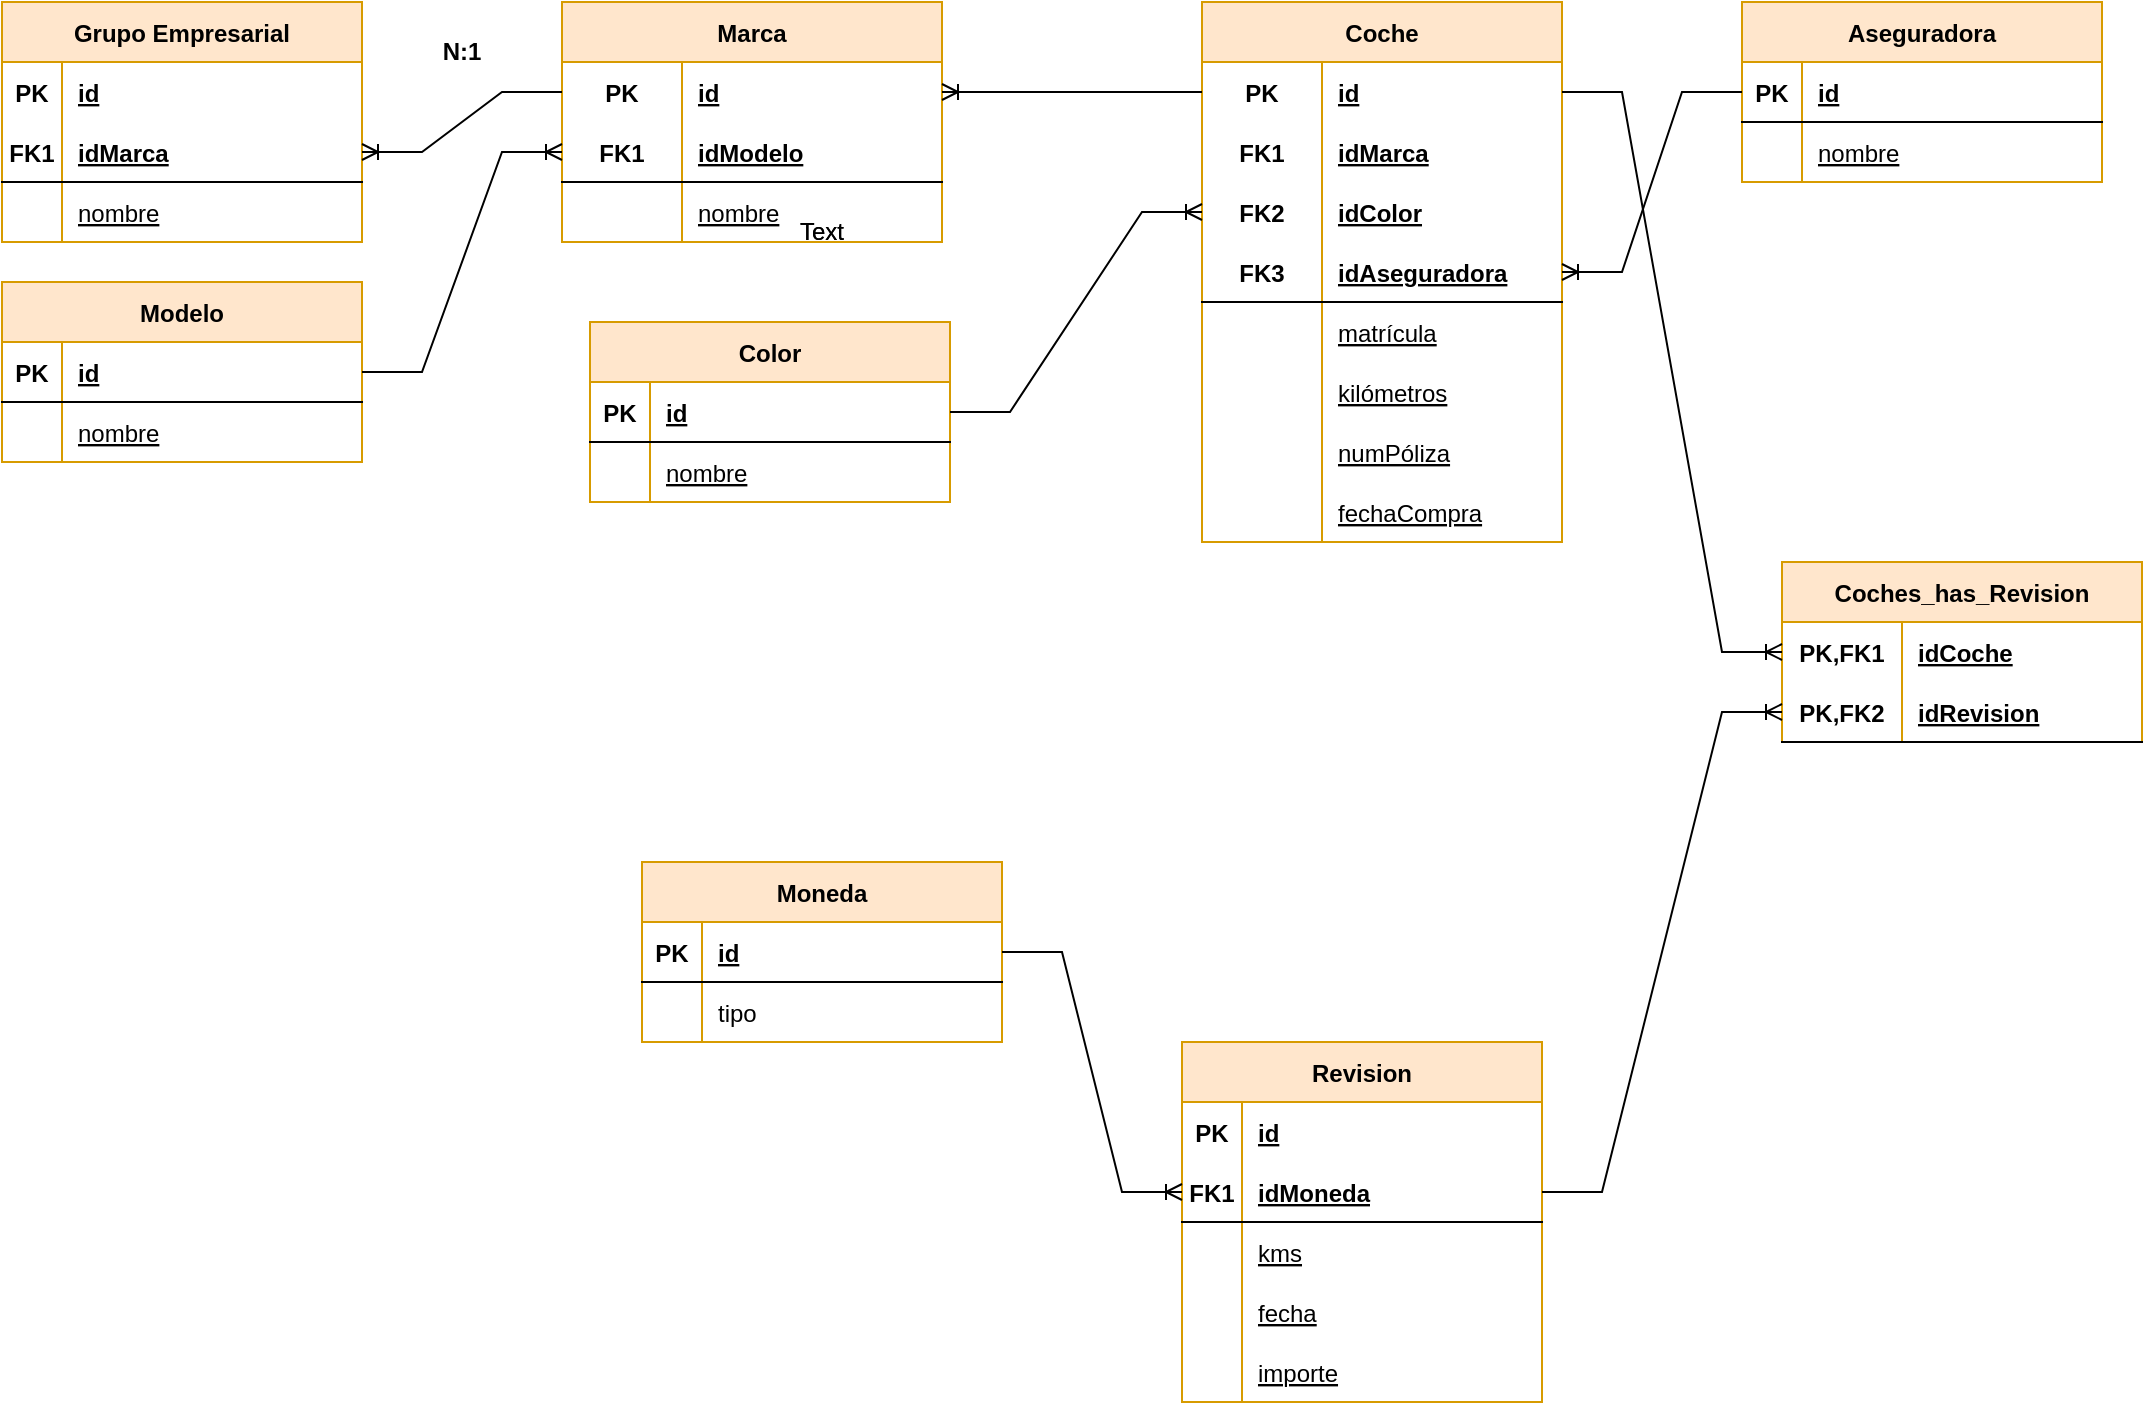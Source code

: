 <mxfile version="20.8.13" type="device"><diagram name="Página-1" id="GNLtk-GjbjCHN9e7HNB3"><mxGraphModel dx="1026" dy="604" grid="1" gridSize="10" guides="1" tooltips="1" connect="1" arrows="1" fold="1" page="1" pageScale="1" pageWidth="827" pageHeight="1169" math="0" shadow="0"><root><mxCell id="0"/><mxCell id="1" parent="0"/><mxCell id="u60_QfRZWfKP2jKVTE23-117" value="Coche" style="shape=table;startSize=30;container=1;collapsible=1;childLayout=tableLayout;fixedRows=1;rowLines=0;fontStyle=1;align=center;resizeLast=1;fillColor=#ffe6cc;strokeColor=#d79b00;" parent="1" vertex="1"><mxGeometry x="630" y="10" width="180" height="270" as="geometry"/></mxCell><mxCell id="u60_QfRZWfKP2jKVTE23-130" value="" style="shape=tableRow;horizontal=0;startSize=0;swimlaneHead=0;swimlaneBody=0;fillColor=none;collapsible=0;dropTarget=0;points=[[0,0.5],[1,0.5]];portConstraint=eastwest;top=0;left=0;right=0;bottom=0;" parent="u60_QfRZWfKP2jKVTE23-117" vertex="1"><mxGeometry y="30" width="180" height="30" as="geometry"/></mxCell><mxCell id="u60_QfRZWfKP2jKVTE23-131" value="PK" style="shape=partialRectangle;connectable=0;fillColor=none;top=0;left=0;bottom=0;right=0;editable=1;overflow=hidden;fontStyle=1" parent="u60_QfRZWfKP2jKVTE23-130" vertex="1"><mxGeometry width="60" height="30" as="geometry"><mxRectangle width="60" height="30" as="alternateBounds"/></mxGeometry></mxCell><mxCell id="u60_QfRZWfKP2jKVTE23-132" value="id" style="shape=partialRectangle;connectable=0;fillColor=none;top=0;left=0;bottom=0;right=0;align=left;spacingLeft=6;overflow=hidden;fontStyle=5" parent="u60_QfRZWfKP2jKVTE23-130" vertex="1"><mxGeometry x="60" width="120" height="30" as="geometry"><mxRectangle width="120" height="30" as="alternateBounds"/></mxGeometry></mxCell><mxCell id="u60_QfRZWfKP2jKVTE23-118" value="" style="shape=tableRow;horizontal=0;startSize=0;swimlaneHead=0;swimlaneBody=0;fillColor=none;collapsible=0;dropTarget=0;points=[[0,0.5],[1,0.5]];portConstraint=eastwest;top=0;left=0;right=0;bottom=0;" parent="u60_QfRZWfKP2jKVTE23-117" vertex="1"><mxGeometry y="60" width="180" height="30" as="geometry"/></mxCell><mxCell id="u60_QfRZWfKP2jKVTE23-119" value="FK1" style="shape=partialRectangle;connectable=0;fillColor=none;top=0;left=0;bottom=0;right=0;fontStyle=1;overflow=hidden;" parent="u60_QfRZWfKP2jKVTE23-118" vertex="1"><mxGeometry width="60" height="30" as="geometry"><mxRectangle width="60" height="30" as="alternateBounds"/></mxGeometry></mxCell><mxCell id="u60_QfRZWfKP2jKVTE23-120" value="idMarca" style="shape=partialRectangle;connectable=0;fillColor=none;top=0;left=0;bottom=0;right=0;align=left;spacingLeft=6;fontStyle=5;overflow=hidden;" parent="u60_QfRZWfKP2jKVTE23-118" vertex="1"><mxGeometry x="60" width="120" height="30" as="geometry"><mxRectangle width="120" height="30" as="alternateBounds"/></mxGeometry></mxCell><mxCell id="u60_QfRZWfKP2jKVTE23-136" value="" style="shape=tableRow;horizontal=0;startSize=0;swimlaneHead=0;swimlaneBody=0;fillColor=none;collapsible=0;dropTarget=0;points=[[0,0.5],[1,0.5]];portConstraint=eastwest;top=0;left=0;right=0;bottom=0;" parent="u60_QfRZWfKP2jKVTE23-117" vertex="1"><mxGeometry y="90" width="180" height="30" as="geometry"/></mxCell><mxCell id="u60_QfRZWfKP2jKVTE23-137" value="FK2" style="shape=partialRectangle;connectable=0;fillColor=none;top=0;left=0;bottom=0;right=0;editable=1;overflow=hidden;fontStyle=1" parent="u60_QfRZWfKP2jKVTE23-136" vertex="1"><mxGeometry width="60" height="30" as="geometry"><mxRectangle width="60" height="30" as="alternateBounds"/></mxGeometry></mxCell><mxCell id="u60_QfRZWfKP2jKVTE23-138" value="idColor" style="shape=partialRectangle;connectable=0;fillColor=none;top=0;left=0;bottom=0;right=0;align=left;spacingLeft=6;overflow=hidden;fontStyle=5" parent="u60_QfRZWfKP2jKVTE23-136" vertex="1"><mxGeometry x="60" width="120" height="30" as="geometry"><mxRectangle width="120" height="30" as="alternateBounds"/></mxGeometry></mxCell><mxCell id="u60_QfRZWfKP2jKVTE23-121" value="" style="shape=tableRow;horizontal=0;startSize=0;swimlaneHead=0;swimlaneBody=0;fillColor=none;collapsible=0;dropTarget=0;points=[[0,0.5],[1,0.5]];portConstraint=eastwest;top=0;left=0;right=0;bottom=1;" parent="u60_QfRZWfKP2jKVTE23-117" vertex="1"><mxGeometry y="120" width="180" height="30" as="geometry"/></mxCell><mxCell id="u60_QfRZWfKP2jKVTE23-122" value="FK3" style="shape=partialRectangle;connectable=0;fillColor=none;top=0;left=0;bottom=0;right=0;fontStyle=1;overflow=hidden;" parent="u60_QfRZWfKP2jKVTE23-121" vertex="1"><mxGeometry width="60" height="30" as="geometry"><mxRectangle width="60" height="30" as="alternateBounds"/></mxGeometry></mxCell><mxCell id="u60_QfRZWfKP2jKVTE23-123" value="idAseguradora" style="shape=partialRectangle;connectable=0;fillColor=none;top=0;left=0;bottom=0;right=0;align=left;spacingLeft=6;fontStyle=5;overflow=hidden;" parent="u60_QfRZWfKP2jKVTE23-121" vertex="1"><mxGeometry x="60" width="120" height="30" as="geometry"><mxRectangle width="120" height="30" as="alternateBounds"/></mxGeometry></mxCell><mxCell id="u60_QfRZWfKP2jKVTE23-124" value="" style="shape=tableRow;horizontal=0;startSize=0;swimlaneHead=0;swimlaneBody=0;fillColor=none;collapsible=0;dropTarget=0;points=[[0,0.5],[1,0.5]];portConstraint=eastwest;top=0;left=0;right=0;bottom=0;" parent="u60_QfRZWfKP2jKVTE23-117" vertex="1"><mxGeometry y="150" width="180" height="30" as="geometry"/></mxCell><mxCell id="u60_QfRZWfKP2jKVTE23-125" value="" style="shape=partialRectangle;connectable=0;fillColor=none;top=0;left=0;bottom=0;right=0;editable=1;overflow=hidden;" parent="u60_QfRZWfKP2jKVTE23-124" vertex="1"><mxGeometry width="60" height="30" as="geometry"><mxRectangle width="60" height="30" as="alternateBounds"/></mxGeometry></mxCell><mxCell id="u60_QfRZWfKP2jKVTE23-126" value="matrícula" style="shape=partialRectangle;connectable=0;fillColor=none;top=0;left=0;bottom=0;right=0;align=left;spacingLeft=6;overflow=hidden;fontStyle=4" parent="u60_QfRZWfKP2jKVTE23-124" vertex="1"><mxGeometry x="60" width="120" height="30" as="geometry"><mxRectangle width="120" height="30" as="alternateBounds"/></mxGeometry></mxCell><mxCell id="u60_QfRZWfKP2jKVTE23-127" value="" style="shape=tableRow;horizontal=0;startSize=0;swimlaneHead=0;swimlaneBody=0;fillColor=none;collapsible=0;dropTarget=0;points=[[0,0.5],[1,0.5]];portConstraint=eastwest;top=0;left=0;right=0;bottom=0;" parent="u60_QfRZWfKP2jKVTE23-117" vertex="1"><mxGeometry y="180" width="180" height="30" as="geometry"/></mxCell><mxCell id="u60_QfRZWfKP2jKVTE23-128" value="" style="shape=partialRectangle;connectable=0;fillColor=none;top=0;left=0;bottom=0;right=0;editable=1;overflow=hidden;" parent="u60_QfRZWfKP2jKVTE23-127" vertex="1"><mxGeometry width="60" height="30" as="geometry"><mxRectangle width="60" height="30" as="alternateBounds"/></mxGeometry></mxCell><mxCell id="u60_QfRZWfKP2jKVTE23-129" value="kilómetros" style="shape=partialRectangle;connectable=0;fillColor=none;top=0;left=0;bottom=0;right=0;align=left;spacingLeft=6;overflow=hidden;fontStyle=4" parent="u60_QfRZWfKP2jKVTE23-127" vertex="1"><mxGeometry x="60" width="120" height="30" as="geometry"><mxRectangle width="120" height="30" as="alternateBounds"/></mxGeometry></mxCell><mxCell id="u60_QfRZWfKP2jKVTE23-139" value="" style="shape=tableRow;horizontal=0;startSize=0;swimlaneHead=0;swimlaneBody=0;fillColor=none;collapsible=0;dropTarget=0;points=[[0,0.5],[1,0.5]];portConstraint=eastwest;top=0;left=0;right=0;bottom=0;" parent="u60_QfRZWfKP2jKVTE23-117" vertex="1"><mxGeometry y="210" width="180" height="30" as="geometry"/></mxCell><mxCell id="u60_QfRZWfKP2jKVTE23-140" value="" style="shape=partialRectangle;connectable=0;fillColor=none;top=0;left=0;bottom=0;right=0;editable=1;overflow=hidden;" parent="u60_QfRZWfKP2jKVTE23-139" vertex="1"><mxGeometry width="60" height="30" as="geometry"><mxRectangle width="60" height="30" as="alternateBounds"/></mxGeometry></mxCell><mxCell id="u60_QfRZWfKP2jKVTE23-141" value="numPóliza" style="shape=partialRectangle;connectable=0;fillColor=none;top=0;left=0;bottom=0;right=0;align=left;spacingLeft=6;overflow=hidden;fontStyle=4" parent="u60_QfRZWfKP2jKVTE23-139" vertex="1"><mxGeometry x="60" width="120" height="30" as="geometry"><mxRectangle width="120" height="30" as="alternateBounds"/></mxGeometry></mxCell><mxCell id="u60_QfRZWfKP2jKVTE23-142" value="" style="shape=tableRow;horizontal=0;startSize=0;swimlaneHead=0;swimlaneBody=0;fillColor=none;collapsible=0;dropTarget=0;points=[[0,0.5],[1,0.5]];portConstraint=eastwest;top=0;left=0;right=0;bottom=0;" parent="u60_QfRZWfKP2jKVTE23-117" vertex="1"><mxGeometry y="240" width="180" height="30" as="geometry"/></mxCell><mxCell id="u60_QfRZWfKP2jKVTE23-143" value="" style="shape=partialRectangle;connectable=0;fillColor=none;top=0;left=0;bottom=0;right=0;editable=1;overflow=hidden;" parent="u60_QfRZWfKP2jKVTE23-142" vertex="1"><mxGeometry width="60" height="30" as="geometry"><mxRectangle width="60" height="30" as="alternateBounds"/></mxGeometry></mxCell><mxCell id="u60_QfRZWfKP2jKVTE23-144" value="fechaCompra" style="shape=partialRectangle;connectable=0;fillColor=none;top=0;left=0;bottom=0;right=0;align=left;spacingLeft=6;overflow=hidden;fontStyle=4" parent="u60_QfRZWfKP2jKVTE23-142" vertex="1"><mxGeometry x="60" width="120" height="30" as="geometry"><mxRectangle width="120" height="30" as="alternateBounds"/></mxGeometry></mxCell><mxCell id="u60_QfRZWfKP2jKVTE23-145" value="Marca" style="shape=table;startSize=30;container=1;collapsible=1;childLayout=tableLayout;fixedRows=1;rowLines=0;fontStyle=1;align=center;resizeLast=1;fillColor=#ffe6cc;strokeColor=#d79b00;" parent="1" vertex="1"><mxGeometry x="310" y="10" width="190" height="120" as="geometry"/></mxCell><mxCell id="u60_QfRZWfKP2jKVTE23-146" value="" style="shape=tableRow;horizontal=0;startSize=0;swimlaneHead=0;swimlaneBody=0;fillColor=none;collapsible=0;dropTarget=0;points=[[0,0.5],[1,0.5]];portConstraint=eastwest;top=0;left=0;right=0;bottom=0;" parent="u60_QfRZWfKP2jKVTE23-145" vertex="1"><mxGeometry y="30" width="190" height="30" as="geometry"/></mxCell><mxCell id="u60_QfRZWfKP2jKVTE23-147" value="PK" style="shape=partialRectangle;connectable=0;fillColor=none;top=0;left=0;bottom=0;right=0;fontStyle=1;overflow=hidden;" parent="u60_QfRZWfKP2jKVTE23-146" vertex="1"><mxGeometry width="60" height="30" as="geometry"><mxRectangle width="60" height="30" as="alternateBounds"/></mxGeometry></mxCell><mxCell id="u60_QfRZWfKP2jKVTE23-148" value="id" style="shape=partialRectangle;connectable=0;fillColor=none;top=0;left=0;bottom=0;right=0;align=left;spacingLeft=6;fontStyle=5;overflow=hidden;" parent="u60_QfRZWfKP2jKVTE23-146" vertex="1"><mxGeometry x="60" width="130" height="30" as="geometry"><mxRectangle width="130" height="30" as="alternateBounds"/></mxGeometry></mxCell><mxCell id="u60_QfRZWfKP2jKVTE23-149" value="" style="shape=tableRow;horizontal=0;startSize=0;swimlaneHead=0;swimlaneBody=0;fillColor=none;collapsible=0;dropTarget=0;points=[[0,0.5],[1,0.5]];portConstraint=eastwest;top=0;left=0;right=0;bottom=1;" parent="u60_QfRZWfKP2jKVTE23-145" vertex="1"><mxGeometry y="60" width="190" height="30" as="geometry"/></mxCell><mxCell id="u60_QfRZWfKP2jKVTE23-150" value="FK1" style="shape=partialRectangle;connectable=0;fillColor=none;top=0;left=0;bottom=0;right=0;fontStyle=1;overflow=hidden;" parent="u60_QfRZWfKP2jKVTE23-149" vertex="1"><mxGeometry width="60" height="30" as="geometry"><mxRectangle width="60" height="30" as="alternateBounds"/></mxGeometry></mxCell><mxCell id="u60_QfRZWfKP2jKVTE23-151" value="idModelo" style="shape=partialRectangle;connectable=0;fillColor=none;top=0;left=0;bottom=0;right=0;align=left;spacingLeft=6;fontStyle=5;overflow=hidden;" parent="u60_QfRZWfKP2jKVTE23-149" vertex="1"><mxGeometry x="60" width="130" height="30" as="geometry"><mxRectangle width="130" height="30" as="alternateBounds"/></mxGeometry></mxCell><mxCell id="u60_QfRZWfKP2jKVTE23-152" value="" style="shape=tableRow;horizontal=0;startSize=0;swimlaneHead=0;swimlaneBody=0;fillColor=none;collapsible=0;dropTarget=0;points=[[0,0.5],[1,0.5]];portConstraint=eastwest;top=0;left=0;right=0;bottom=0;" parent="u60_QfRZWfKP2jKVTE23-145" vertex="1"><mxGeometry y="90" width="190" height="30" as="geometry"/></mxCell><mxCell id="u60_QfRZWfKP2jKVTE23-153" value="" style="shape=partialRectangle;connectable=0;fillColor=none;top=0;left=0;bottom=0;right=0;editable=1;overflow=hidden;" parent="u60_QfRZWfKP2jKVTE23-152" vertex="1"><mxGeometry width="60" height="30" as="geometry"><mxRectangle width="60" height="30" as="alternateBounds"/></mxGeometry></mxCell><mxCell id="u60_QfRZWfKP2jKVTE23-154" value="nombre" style="shape=partialRectangle;connectable=0;fillColor=none;top=0;left=0;bottom=0;right=0;align=left;spacingLeft=6;overflow=hidden;fontStyle=4" parent="u60_QfRZWfKP2jKVTE23-152" vertex="1"><mxGeometry x="60" width="130" height="30" as="geometry"><mxRectangle width="130" height="30" as="alternateBounds"/></mxGeometry></mxCell><mxCell id="u60_QfRZWfKP2jKVTE23-161" value="Modelo" style="shape=table;startSize=30;container=1;collapsible=1;childLayout=tableLayout;fixedRows=1;rowLines=0;fontStyle=1;align=center;resizeLast=1;fillColor=#ffe6cc;strokeColor=#d79b00;" parent="1" vertex="1"><mxGeometry x="30" y="150" width="180" height="90" as="geometry"/></mxCell><mxCell id="u60_QfRZWfKP2jKVTE23-162" value="" style="shape=tableRow;horizontal=0;startSize=0;swimlaneHead=0;swimlaneBody=0;fillColor=none;collapsible=0;dropTarget=0;points=[[0,0.5],[1,0.5]];portConstraint=eastwest;top=0;left=0;right=0;bottom=1;" parent="u60_QfRZWfKP2jKVTE23-161" vertex="1"><mxGeometry y="30" width="180" height="30" as="geometry"/></mxCell><mxCell id="u60_QfRZWfKP2jKVTE23-163" value="PK" style="shape=partialRectangle;connectable=0;fillColor=none;top=0;left=0;bottom=0;right=0;fontStyle=1;overflow=hidden;" parent="u60_QfRZWfKP2jKVTE23-162" vertex="1"><mxGeometry width="30" height="30" as="geometry"><mxRectangle width="30" height="30" as="alternateBounds"/></mxGeometry></mxCell><mxCell id="u60_QfRZWfKP2jKVTE23-164" value="id" style="shape=partialRectangle;connectable=0;fillColor=none;top=0;left=0;bottom=0;right=0;align=left;spacingLeft=6;fontStyle=5;overflow=hidden;" parent="u60_QfRZWfKP2jKVTE23-162" vertex="1"><mxGeometry x="30" width="150" height="30" as="geometry"><mxRectangle width="150" height="30" as="alternateBounds"/></mxGeometry></mxCell><mxCell id="u60_QfRZWfKP2jKVTE23-165" value="" style="shape=tableRow;horizontal=0;startSize=0;swimlaneHead=0;swimlaneBody=0;fillColor=none;collapsible=0;dropTarget=0;points=[[0,0.5],[1,0.5]];portConstraint=eastwest;top=0;left=0;right=0;bottom=0;" parent="u60_QfRZWfKP2jKVTE23-161" vertex="1"><mxGeometry y="60" width="180" height="30" as="geometry"/></mxCell><mxCell id="u60_QfRZWfKP2jKVTE23-166" value="" style="shape=partialRectangle;connectable=0;fillColor=none;top=0;left=0;bottom=0;right=0;editable=1;overflow=hidden;" parent="u60_QfRZWfKP2jKVTE23-165" vertex="1"><mxGeometry width="30" height="30" as="geometry"><mxRectangle width="30" height="30" as="alternateBounds"/></mxGeometry></mxCell><mxCell id="u60_QfRZWfKP2jKVTE23-167" value="nombre" style="shape=partialRectangle;connectable=0;fillColor=none;top=0;left=0;bottom=0;right=0;align=left;spacingLeft=6;overflow=hidden;fontStyle=4" parent="u60_QfRZWfKP2jKVTE23-165" vertex="1"><mxGeometry x="30" width="150" height="30" as="geometry"><mxRectangle width="150" height="30" as="alternateBounds"/></mxGeometry></mxCell><mxCell id="u60_QfRZWfKP2jKVTE23-174" value="Grupo Empresarial" style="shape=table;startSize=30;container=1;collapsible=1;childLayout=tableLayout;fixedRows=1;rowLines=0;fontStyle=1;align=center;resizeLast=1;fillColor=#ffe6cc;strokeColor=#d79b00;" parent="1" vertex="1"><mxGeometry x="30" y="10" width="180" height="120" as="geometry"/></mxCell><mxCell id="u60_QfRZWfKP2jKVTE23-221" value="" style="shape=tableRow;horizontal=0;startSize=0;swimlaneHead=0;swimlaneBody=0;fillColor=none;collapsible=0;dropTarget=0;points=[[0,0.5],[1,0.5]];portConstraint=eastwest;top=0;left=0;right=0;bottom=0;" parent="u60_QfRZWfKP2jKVTE23-174" vertex="1"><mxGeometry y="30" width="180" height="30" as="geometry"/></mxCell><mxCell id="u60_QfRZWfKP2jKVTE23-222" value="PK" style="shape=partialRectangle;connectable=0;fillColor=none;top=0;left=0;bottom=0;right=0;editable=1;overflow=hidden;fontStyle=1" parent="u60_QfRZWfKP2jKVTE23-221" vertex="1"><mxGeometry width="30" height="30" as="geometry"><mxRectangle width="30" height="30" as="alternateBounds"/></mxGeometry></mxCell><mxCell id="u60_QfRZWfKP2jKVTE23-223" value="id" style="shape=partialRectangle;connectable=0;fillColor=none;top=0;left=0;bottom=0;right=0;align=left;spacingLeft=6;overflow=hidden;fontStyle=5" parent="u60_QfRZWfKP2jKVTE23-221" vertex="1"><mxGeometry x="30" width="150" height="30" as="geometry"><mxRectangle width="150" height="30" as="alternateBounds"/></mxGeometry></mxCell><mxCell id="u60_QfRZWfKP2jKVTE23-175" value="" style="shape=tableRow;horizontal=0;startSize=0;swimlaneHead=0;swimlaneBody=0;fillColor=none;collapsible=0;dropTarget=0;points=[[0,0.5],[1,0.5]];portConstraint=eastwest;top=0;left=0;right=0;bottom=1;" parent="u60_QfRZWfKP2jKVTE23-174" vertex="1"><mxGeometry y="60" width="180" height="30" as="geometry"/></mxCell><mxCell id="u60_QfRZWfKP2jKVTE23-176" value="FK1" style="shape=partialRectangle;connectable=0;fillColor=none;top=0;left=0;bottom=0;right=0;fontStyle=1;overflow=hidden;" parent="u60_QfRZWfKP2jKVTE23-175" vertex="1"><mxGeometry width="30" height="30" as="geometry"><mxRectangle width="30" height="30" as="alternateBounds"/></mxGeometry></mxCell><mxCell id="u60_QfRZWfKP2jKVTE23-177" value="idMarca" style="shape=partialRectangle;connectable=0;fillColor=none;top=0;left=0;bottom=0;right=0;align=left;spacingLeft=6;fontStyle=5;overflow=hidden;" parent="u60_QfRZWfKP2jKVTE23-175" vertex="1"><mxGeometry x="30" width="150" height="30" as="geometry"><mxRectangle width="150" height="30" as="alternateBounds"/></mxGeometry></mxCell><mxCell id="u60_QfRZWfKP2jKVTE23-178" value="" style="shape=tableRow;horizontal=0;startSize=0;swimlaneHead=0;swimlaneBody=0;fillColor=none;collapsible=0;dropTarget=0;points=[[0,0.5],[1,0.5]];portConstraint=eastwest;top=0;left=0;right=0;bottom=0;" parent="u60_QfRZWfKP2jKVTE23-174" vertex="1"><mxGeometry y="90" width="180" height="30" as="geometry"/></mxCell><mxCell id="u60_QfRZWfKP2jKVTE23-179" value="" style="shape=partialRectangle;connectable=0;fillColor=none;top=0;left=0;bottom=0;right=0;editable=1;overflow=hidden;" parent="u60_QfRZWfKP2jKVTE23-178" vertex="1"><mxGeometry width="30" height="30" as="geometry"><mxRectangle width="30" height="30" as="alternateBounds"/></mxGeometry></mxCell><mxCell id="u60_QfRZWfKP2jKVTE23-180" value="nombre" style="shape=partialRectangle;connectable=0;fillColor=none;top=0;left=0;bottom=0;right=0;align=left;spacingLeft=6;overflow=hidden;fontStyle=4" parent="u60_QfRZWfKP2jKVTE23-178" vertex="1"><mxGeometry x="30" width="150" height="30" as="geometry"><mxRectangle width="150" height="30" as="alternateBounds"/></mxGeometry></mxCell><mxCell id="u60_QfRZWfKP2jKVTE23-187" value="Color" style="shape=table;startSize=30;container=1;collapsible=1;childLayout=tableLayout;fixedRows=1;rowLines=0;fontStyle=1;align=center;resizeLast=1;fillColor=#ffe6cc;strokeColor=#d79b00;" parent="1" vertex="1"><mxGeometry x="324" y="170" width="180" height="90" as="geometry"/></mxCell><mxCell id="u60_QfRZWfKP2jKVTE23-188" value="" style="shape=tableRow;horizontal=0;startSize=0;swimlaneHead=0;swimlaneBody=0;fillColor=none;collapsible=0;dropTarget=0;points=[[0,0.5],[1,0.5]];portConstraint=eastwest;top=0;left=0;right=0;bottom=1;" parent="u60_QfRZWfKP2jKVTE23-187" vertex="1"><mxGeometry y="30" width="180" height="30" as="geometry"/></mxCell><mxCell id="u60_QfRZWfKP2jKVTE23-189" value="PK" style="shape=partialRectangle;connectable=0;fillColor=none;top=0;left=0;bottom=0;right=0;fontStyle=1;overflow=hidden;" parent="u60_QfRZWfKP2jKVTE23-188" vertex="1"><mxGeometry width="30" height="30" as="geometry"><mxRectangle width="30" height="30" as="alternateBounds"/></mxGeometry></mxCell><mxCell id="u60_QfRZWfKP2jKVTE23-190" value="id" style="shape=partialRectangle;connectable=0;fillColor=none;top=0;left=0;bottom=0;right=0;align=left;spacingLeft=6;fontStyle=5;overflow=hidden;" parent="u60_QfRZWfKP2jKVTE23-188" vertex="1"><mxGeometry x="30" width="150" height="30" as="geometry"><mxRectangle width="150" height="30" as="alternateBounds"/></mxGeometry></mxCell><mxCell id="u60_QfRZWfKP2jKVTE23-191" value="" style="shape=tableRow;horizontal=0;startSize=0;swimlaneHead=0;swimlaneBody=0;fillColor=none;collapsible=0;dropTarget=0;points=[[0,0.5],[1,0.5]];portConstraint=eastwest;top=0;left=0;right=0;bottom=0;" parent="u60_QfRZWfKP2jKVTE23-187" vertex="1"><mxGeometry y="60" width="180" height="30" as="geometry"/></mxCell><mxCell id="u60_QfRZWfKP2jKVTE23-192" value="" style="shape=partialRectangle;connectable=0;fillColor=none;top=0;left=0;bottom=0;right=0;editable=1;overflow=hidden;" parent="u60_QfRZWfKP2jKVTE23-191" vertex="1"><mxGeometry width="30" height="30" as="geometry"><mxRectangle width="30" height="30" as="alternateBounds"/></mxGeometry></mxCell><mxCell id="u60_QfRZWfKP2jKVTE23-193" value="nombre" style="shape=partialRectangle;connectable=0;fillColor=none;top=0;left=0;bottom=0;right=0;align=left;spacingLeft=6;overflow=hidden;fontStyle=4" parent="u60_QfRZWfKP2jKVTE23-191" vertex="1"><mxGeometry x="30" width="150" height="30" as="geometry"><mxRectangle width="150" height="30" as="alternateBounds"/></mxGeometry></mxCell><mxCell id="u60_QfRZWfKP2jKVTE23-200" value="Aseguradora" style="shape=table;startSize=30;container=1;collapsible=1;childLayout=tableLayout;fixedRows=1;rowLines=0;fontStyle=1;align=center;resizeLast=1;fillColor=#ffe6cc;strokeColor=#d79b00;" parent="1" vertex="1"><mxGeometry x="900" y="10" width="180" height="90" as="geometry"/></mxCell><mxCell id="u60_QfRZWfKP2jKVTE23-201" value="" style="shape=tableRow;horizontal=0;startSize=0;swimlaneHead=0;swimlaneBody=0;fillColor=none;collapsible=0;dropTarget=0;points=[[0,0.5],[1,0.5]];portConstraint=eastwest;top=0;left=0;right=0;bottom=1;" parent="u60_QfRZWfKP2jKVTE23-200" vertex="1"><mxGeometry y="30" width="180" height="30" as="geometry"/></mxCell><mxCell id="u60_QfRZWfKP2jKVTE23-202" value="PK" style="shape=partialRectangle;connectable=0;fillColor=none;top=0;left=0;bottom=0;right=0;fontStyle=1;overflow=hidden;" parent="u60_QfRZWfKP2jKVTE23-201" vertex="1"><mxGeometry width="30" height="30" as="geometry"><mxRectangle width="30" height="30" as="alternateBounds"/></mxGeometry></mxCell><mxCell id="u60_QfRZWfKP2jKVTE23-203" value="id" style="shape=partialRectangle;connectable=0;fillColor=none;top=0;left=0;bottom=0;right=0;align=left;spacingLeft=6;fontStyle=5;overflow=hidden;" parent="u60_QfRZWfKP2jKVTE23-201" vertex="1"><mxGeometry x="30" width="150" height="30" as="geometry"><mxRectangle width="150" height="30" as="alternateBounds"/></mxGeometry></mxCell><mxCell id="u60_QfRZWfKP2jKVTE23-204" value="" style="shape=tableRow;horizontal=0;startSize=0;swimlaneHead=0;swimlaneBody=0;fillColor=none;collapsible=0;dropTarget=0;points=[[0,0.5],[1,0.5]];portConstraint=eastwest;top=0;left=0;right=0;bottom=0;" parent="u60_QfRZWfKP2jKVTE23-200" vertex="1"><mxGeometry y="60" width="180" height="30" as="geometry"/></mxCell><mxCell id="u60_QfRZWfKP2jKVTE23-205" value="" style="shape=partialRectangle;connectable=0;fillColor=none;top=0;left=0;bottom=0;right=0;editable=1;overflow=hidden;" parent="u60_QfRZWfKP2jKVTE23-204" vertex="1"><mxGeometry width="30" height="30" as="geometry"><mxRectangle width="30" height="30" as="alternateBounds"/></mxGeometry></mxCell><mxCell id="u60_QfRZWfKP2jKVTE23-206" value="nombre" style="shape=partialRectangle;connectable=0;fillColor=none;top=0;left=0;bottom=0;right=0;align=left;spacingLeft=6;overflow=hidden;fontStyle=4" parent="u60_QfRZWfKP2jKVTE23-204" vertex="1"><mxGeometry x="30" width="150" height="30" as="geometry"><mxRectangle width="150" height="30" as="alternateBounds"/></mxGeometry></mxCell><mxCell id="u60_QfRZWfKP2jKVTE23-213" value="" style="edgeStyle=entityRelationEdgeStyle;fontSize=12;html=1;endArrow=ERoneToMany;rounded=0;exitX=0;exitY=0.5;exitDx=0;exitDy=0;" parent="1" source="u60_QfRZWfKP2jKVTE23-130" target="u60_QfRZWfKP2jKVTE23-146" edge="1"><mxGeometry width="100" height="100" relative="1" as="geometry"><mxPoint x="460" y="160" as="sourcePoint"/><mxPoint x="450" y="250" as="targetPoint"/></mxGeometry></mxCell><mxCell id="u60_QfRZWfKP2jKVTE23-215" value="" style="edgeStyle=entityRelationEdgeStyle;fontSize=12;html=1;endArrow=ERoneToMany;rounded=0;exitX=1;exitY=0.5;exitDx=0;exitDy=0;entryX=0;entryY=0.5;entryDx=0;entryDy=0;" parent="1" source="u60_QfRZWfKP2jKVTE23-162" target="u60_QfRZWfKP2jKVTE23-149" edge="1"><mxGeometry width="100" height="100" relative="1" as="geometry"><mxPoint x="350" y="350" as="sourcePoint"/><mxPoint x="450" y="250" as="targetPoint"/></mxGeometry></mxCell><mxCell id="u60_QfRZWfKP2jKVTE23-227" value="" style="edgeStyle=entityRelationEdgeStyle;fontSize=12;html=1;endArrow=ERoneToMany;rounded=0;" parent="1" source="u60_QfRZWfKP2jKVTE23-146" target="u60_QfRZWfKP2jKVTE23-175" edge="1"><mxGeometry width="100" height="100" relative="1" as="geometry"><mxPoint x="480" y="370" as="sourcePoint"/><mxPoint x="580" y="270" as="targetPoint"/></mxGeometry></mxCell><mxCell id="u60_QfRZWfKP2jKVTE23-228" value="" style="edgeStyle=entityRelationEdgeStyle;fontSize=12;html=1;endArrow=ERoneToMany;rounded=0;entryX=0;entryY=0.5;entryDx=0;entryDy=0;" parent="1" source="u60_QfRZWfKP2jKVTE23-188" target="u60_QfRZWfKP2jKVTE23-136" edge="1"><mxGeometry width="100" height="100" relative="1" as="geometry"><mxPoint x="480" y="370" as="sourcePoint"/><mxPoint x="580" y="270" as="targetPoint"/></mxGeometry></mxCell><mxCell id="u60_QfRZWfKP2jKVTE23-229" value="" style="edgeStyle=entityRelationEdgeStyle;fontSize=12;html=1;endArrow=ERoneToMany;rounded=0;" parent="1" source="u60_QfRZWfKP2jKVTE23-201" target="u60_QfRZWfKP2jKVTE23-121" edge="1"><mxGeometry width="100" height="100" relative="1" as="geometry"><mxPoint x="480" y="370" as="sourcePoint"/><mxPoint x="580" y="270" as="targetPoint"/></mxGeometry></mxCell><mxCell id="u60_QfRZWfKP2jKVTE23-230" value="Revision" style="shape=table;startSize=30;container=1;collapsible=1;childLayout=tableLayout;fixedRows=1;rowLines=0;fontStyle=1;align=center;resizeLast=1;fillColor=#ffe6cc;strokeColor=#d79b00;" parent="1" vertex="1"><mxGeometry x="620" y="530" width="180" height="180" as="geometry"/></mxCell><mxCell id="4Qp4N8IwR2lgBG1bxzXe-14" value="" style="shape=tableRow;horizontal=0;startSize=0;swimlaneHead=0;swimlaneBody=0;fillColor=none;collapsible=0;dropTarget=0;points=[[0,0.5],[1,0.5]];portConstraint=eastwest;top=0;left=0;right=0;bottom=0;" parent="u60_QfRZWfKP2jKVTE23-230" vertex="1"><mxGeometry y="30" width="180" height="30" as="geometry"/></mxCell><mxCell id="4Qp4N8IwR2lgBG1bxzXe-15" value="PK" style="shape=partialRectangle;connectable=0;fillColor=none;top=0;left=0;bottom=0;right=0;editable=1;overflow=hidden;fontStyle=1" parent="4Qp4N8IwR2lgBG1bxzXe-14" vertex="1"><mxGeometry width="30" height="30" as="geometry"><mxRectangle width="30" height="30" as="alternateBounds"/></mxGeometry></mxCell><mxCell id="4Qp4N8IwR2lgBG1bxzXe-16" value="id" style="shape=partialRectangle;connectable=0;fillColor=none;top=0;left=0;bottom=0;right=0;align=left;spacingLeft=6;overflow=hidden;fontStyle=5" parent="4Qp4N8IwR2lgBG1bxzXe-14" vertex="1"><mxGeometry x="30" width="150" height="30" as="geometry"><mxRectangle width="150" height="30" as="alternateBounds"/></mxGeometry></mxCell><mxCell id="u60_QfRZWfKP2jKVTE23-231" value="" style="shape=tableRow;horizontal=0;startSize=0;swimlaneHead=0;swimlaneBody=0;fillColor=none;collapsible=0;dropTarget=0;points=[[0,0.5],[1,0.5]];portConstraint=eastwest;top=0;left=0;right=0;bottom=1;" parent="u60_QfRZWfKP2jKVTE23-230" vertex="1"><mxGeometry y="60" width="180" height="30" as="geometry"/></mxCell><mxCell id="u60_QfRZWfKP2jKVTE23-232" value="FK1" style="shape=partialRectangle;connectable=0;fillColor=none;top=0;left=0;bottom=0;right=0;fontStyle=1;overflow=hidden;" parent="u60_QfRZWfKP2jKVTE23-231" vertex="1"><mxGeometry width="30" height="30" as="geometry"><mxRectangle width="30" height="30" as="alternateBounds"/></mxGeometry></mxCell><mxCell id="u60_QfRZWfKP2jKVTE23-233" value="idMoneda" style="shape=partialRectangle;connectable=0;fillColor=none;top=0;left=0;bottom=0;right=0;align=left;spacingLeft=6;fontStyle=5;overflow=hidden;" parent="u60_QfRZWfKP2jKVTE23-231" vertex="1"><mxGeometry x="30" width="150" height="30" as="geometry"><mxRectangle width="150" height="30" as="alternateBounds"/></mxGeometry></mxCell><mxCell id="u60_QfRZWfKP2jKVTE23-234" value="" style="shape=tableRow;horizontal=0;startSize=0;swimlaneHead=0;swimlaneBody=0;fillColor=none;collapsible=0;dropTarget=0;points=[[0,0.5],[1,0.5]];portConstraint=eastwest;top=0;left=0;right=0;bottom=0;" parent="u60_QfRZWfKP2jKVTE23-230" vertex="1"><mxGeometry y="90" width="180" height="30" as="geometry"/></mxCell><mxCell id="u60_QfRZWfKP2jKVTE23-235" value="" style="shape=partialRectangle;connectable=0;fillColor=none;top=0;left=0;bottom=0;right=0;editable=1;overflow=hidden;" parent="u60_QfRZWfKP2jKVTE23-234" vertex="1"><mxGeometry width="30" height="30" as="geometry"><mxRectangle width="30" height="30" as="alternateBounds"/></mxGeometry></mxCell><mxCell id="u60_QfRZWfKP2jKVTE23-236" value="kms" style="shape=partialRectangle;connectable=0;fillColor=none;top=0;left=0;bottom=0;right=0;align=left;spacingLeft=6;overflow=hidden;fontStyle=4" parent="u60_QfRZWfKP2jKVTE23-234" vertex="1"><mxGeometry x="30" width="150" height="30" as="geometry"><mxRectangle width="150" height="30" as="alternateBounds"/></mxGeometry></mxCell><mxCell id="u60_QfRZWfKP2jKVTE23-237" value="" style="shape=tableRow;horizontal=0;startSize=0;swimlaneHead=0;swimlaneBody=0;fillColor=none;collapsible=0;dropTarget=0;points=[[0,0.5],[1,0.5]];portConstraint=eastwest;top=0;left=0;right=0;bottom=0;" parent="u60_QfRZWfKP2jKVTE23-230" vertex="1"><mxGeometry y="120" width="180" height="30" as="geometry"/></mxCell><mxCell id="u60_QfRZWfKP2jKVTE23-238" value="" style="shape=partialRectangle;connectable=0;fillColor=none;top=0;left=0;bottom=0;right=0;editable=1;overflow=hidden;" parent="u60_QfRZWfKP2jKVTE23-237" vertex="1"><mxGeometry width="30" height="30" as="geometry"><mxRectangle width="30" height="30" as="alternateBounds"/></mxGeometry></mxCell><mxCell id="u60_QfRZWfKP2jKVTE23-239" value="fecha" style="shape=partialRectangle;connectable=0;fillColor=none;top=0;left=0;bottom=0;right=0;align=left;spacingLeft=6;overflow=hidden;fontStyle=4" parent="u60_QfRZWfKP2jKVTE23-237" vertex="1"><mxGeometry x="30" width="150" height="30" as="geometry"><mxRectangle width="150" height="30" as="alternateBounds"/></mxGeometry></mxCell><mxCell id="u60_QfRZWfKP2jKVTE23-240" value="" style="shape=tableRow;horizontal=0;startSize=0;swimlaneHead=0;swimlaneBody=0;fillColor=none;collapsible=0;dropTarget=0;points=[[0,0.5],[1,0.5]];portConstraint=eastwest;top=0;left=0;right=0;bottom=0;" parent="u60_QfRZWfKP2jKVTE23-230" vertex="1"><mxGeometry y="150" width="180" height="30" as="geometry"/></mxCell><mxCell id="u60_QfRZWfKP2jKVTE23-241" value="" style="shape=partialRectangle;connectable=0;fillColor=none;top=0;left=0;bottom=0;right=0;editable=1;overflow=hidden;" parent="u60_QfRZWfKP2jKVTE23-240" vertex="1"><mxGeometry width="30" height="30" as="geometry"><mxRectangle width="30" height="30" as="alternateBounds"/></mxGeometry></mxCell><mxCell id="u60_QfRZWfKP2jKVTE23-242" value="importe" style="shape=partialRectangle;connectable=0;fillColor=none;top=0;left=0;bottom=0;right=0;align=left;spacingLeft=6;overflow=hidden;fontStyle=4" parent="u60_QfRZWfKP2jKVTE23-240" vertex="1"><mxGeometry x="30" width="150" height="30" as="geometry"><mxRectangle width="150" height="30" as="alternateBounds"/></mxGeometry></mxCell><mxCell id="u60_QfRZWfKP2jKVTE23-243" value="Coches_has_Revision" style="shape=table;startSize=30;container=1;collapsible=1;childLayout=tableLayout;fixedRows=1;rowLines=0;fontStyle=1;align=center;resizeLast=1;fillColor=#ffe6cc;strokeColor=#d79b00;" parent="1" vertex="1"><mxGeometry x="920" y="290" width="180" height="90" as="geometry"/></mxCell><mxCell id="u60_QfRZWfKP2jKVTE23-244" value="" style="shape=tableRow;horizontal=0;startSize=0;swimlaneHead=0;swimlaneBody=0;fillColor=none;collapsible=0;dropTarget=0;points=[[0,0.5],[1,0.5]];portConstraint=eastwest;top=0;left=0;right=0;bottom=0;" parent="u60_QfRZWfKP2jKVTE23-243" vertex="1"><mxGeometry y="30" width="180" height="30" as="geometry"/></mxCell><mxCell id="u60_QfRZWfKP2jKVTE23-245" value="PK,FK1" style="shape=partialRectangle;connectable=0;fillColor=none;top=0;left=0;bottom=0;right=0;fontStyle=1;overflow=hidden;" parent="u60_QfRZWfKP2jKVTE23-244" vertex="1"><mxGeometry width="60" height="30" as="geometry"><mxRectangle width="60" height="30" as="alternateBounds"/></mxGeometry></mxCell><mxCell id="u60_QfRZWfKP2jKVTE23-246" value="idCoche" style="shape=partialRectangle;connectable=0;fillColor=none;top=0;left=0;bottom=0;right=0;align=left;spacingLeft=6;fontStyle=5;overflow=hidden;" parent="u60_QfRZWfKP2jKVTE23-244" vertex="1"><mxGeometry x="60" width="120" height="30" as="geometry"><mxRectangle width="120" height="30" as="alternateBounds"/></mxGeometry></mxCell><mxCell id="u60_QfRZWfKP2jKVTE23-247" value="" style="shape=tableRow;horizontal=0;startSize=0;swimlaneHead=0;swimlaneBody=0;fillColor=none;collapsible=0;dropTarget=0;points=[[0,0.5],[1,0.5]];portConstraint=eastwest;top=0;left=0;right=0;bottom=1;" parent="u60_QfRZWfKP2jKVTE23-243" vertex="1"><mxGeometry y="60" width="180" height="30" as="geometry"/></mxCell><mxCell id="u60_QfRZWfKP2jKVTE23-248" value="PK,FK2" style="shape=partialRectangle;connectable=0;fillColor=none;top=0;left=0;bottom=0;right=0;fontStyle=1;overflow=hidden;" parent="u60_QfRZWfKP2jKVTE23-247" vertex="1"><mxGeometry width="60" height="30" as="geometry"><mxRectangle width="60" height="30" as="alternateBounds"/></mxGeometry></mxCell><mxCell id="u60_QfRZWfKP2jKVTE23-249" value="idRevision" style="shape=partialRectangle;connectable=0;fillColor=none;top=0;left=0;bottom=0;right=0;align=left;spacingLeft=6;fontStyle=5;overflow=hidden;" parent="u60_QfRZWfKP2jKVTE23-247" vertex="1"><mxGeometry x="60" width="120" height="30" as="geometry"><mxRectangle width="120" height="30" as="alternateBounds"/></mxGeometry></mxCell><mxCell id="u60_QfRZWfKP2jKVTE23-256" value="" style="edgeStyle=entityRelationEdgeStyle;fontSize=12;html=1;endArrow=ERoneToMany;rounded=0;" parent="1" source="u60_QfRZWfKP2jKVTE23-130" target="u60_QfRZWfKP2jKVTE23-244" edge="1"><mxGeometry width="100" height="100" relative="1" as="geometry"><mxPoint x="480" y="370" as="sourcePoint"/><mxPoint x="580" y="270" as="targetPoint"/></mxGeometry></mxCell><mxCell id="u60_QfRZWfKP2jKVTE23-257" value="" style="edgeStyle=entityRelationEdgeStyle;fontSize=12;html=1;endArrow=ERoneToMany;rounded=0;" parent="1" source="u60_QfRZWfKP2jKVTE23-231" target="u60_QfRZWfKP2jKVTE23-247" edge="1"><mxGeometry width="100" height="100" relative="1" as="geometry"><mxPoint x="480" y="370" as="sourcePoint"/><mxPoint x="580" y="270" as="targetPoint"/></mxGeometry></mxCell><mxCell id="u60_QfRZWfKP2jKVTE23-258" value="Text" style="text;html=1;strokeColor=none;fillColor=none;align=center;verticalAlign=middle;whiteSpace=wrap;rounded=0;" parent="1" vertex="1"><mxGeometry x="410" y="110" width="60" height="30" as="geometry"/></mxCell><mxCell id="u60_QfRZWfKP2jKVTE23-259" value="Text" style="text;html=1;strokeColor=none;fillColor=none;align=center;verticalAlign=middle;whiteSpace=wrap;rounded=0;" parent="1" vertex="1"><mxGeometry x="410" y="110" width="60" height="30" as="geometry"/></mxCell><mxCell id="u60_QfRZWfKP2jKVTE23-260" value="&lt;b&gt;N:1&lt;/b&gt;" style="text;html=1;strokeColor=none;fillColor=none;align=center;verticalAlign=middle;whiteSpace=wrap;rounded=0;" parent="1" vertex="1"><mxGeometry x="230" y="20" width="60" height="30" as="geometry"/></mxCell><mxCell id="4Qp4N8IwR2lgBG1bxzXe-1" value="Moneda" style="shape=table;startSize=30;container=1;collapsible=1;childLayout=tableLayout;fixedRows=1;rowLines=0;fontStyle=1;align=center;resizeLast=1;fillColor=#ffe6cc;strokeColor=#d79b00;" parent="1" vertex="1"><mxGeometry x="350" y="440" width="180" height="90" as="geometry"/></mxCell><mxCell id="4Qp4N8IwR2lgBG1bxzXe-2" value="" style="shape=tableRow;horizontal=0;startSize=0;swimlaneHead=0;swimlaneBody=0;fillColor=none;collapsible=0;dropTarget=0;points=[[0,0.5],[1,0.5]];portConstraint=eastwest;top=0;left=0;right=0;bottom=1;" parent="4Qp4N8IwR2lgBG1bxzXe-1" vertex="1"><mxGeometry y="30" width="180" height="30" as="geometry"/></mxCell><mxCell id="4Qp4N8IwR2lgBG1bxzXe-3" value="PK" style="shape=partialRectangle;connectable=0;fillColor=none;top=0;left=0;bottom=0;right=0;fontStyle=1;overflow=hidden;" parent="4Qp4N8IwR2lgBG1bxzXe-2" vertex="1"><mxGeometry width="30" height="30" as="geometry"><mxRectangle width="30" height="30" as="alternateBounds"/></mxGeometry></mxCell><mxCell id="4Qp4N8IwR2lgBG1bxzXe-4" value="id" style="shape=partialRectangle;connectable=0;fillColor=none;top=0;left=0;bottom=0;right=0;align=left;spacingLeft=6;fontStyle=5;overflow=hidden;" parent="4Qp4N8IwR2lgBG1bxzXe-2" vertex="1"><mxGeometry x="30" width="150" height="30" as="geometry"><mxRectangle width="150" height="30" as="alternateBounds"/></mxGeometry></mxCell><mxCell id="4Qp4N8IwR2lgBG1bxzXe-5" value="" style="shape=tableRow;horizontal=0;startSize=0;swimlaneHead=0;swimlaneBody=0;fillColor=none;collapsible=0;dropTarget=0;points=[[0,0.5],[1,0.5]];portConstraint=eastwest;top=0;left=0;right=0;bottom=0;" parent="4Qp4N8IwR2lgBG1bxzXe-1" vertex="1"><mxGeometry y="60" width="180" height="30" as="geometry"/></mxCell><mxCell id="4Qp4N8IwR2lgBG1bxzXe-6" value="" style="shape=partialRectangle;connectable=0;fillColor=none;top=0;left=0;bottom=0;right=0;editable=1;overflow=hidden;" parent="4Qp4N8IwR2lgBG1bxzXe-5" vertex="1"><mxGeometry width="30" height="30" as="geometry"><mxRectangle width="30" height="30" as="alternateBounds"/></mxGeometry></mxCell><mxCell id="4Qp4N8IwR2lgBG1bxzXe-7" value="tipo" style="shape=partialRectangle;connectable=0;fillColor=none;top=0;left=0;bottom=0;right=0;align=left;spacingLeft=6;overflow=hidden;" parent="4Qp4N8IwR2lgBG1bxzXe-5" vertex="1"><mxGeometry x="30" width="150" height="30" as="geometry"><mxRectangle width="150" height="30" as="alternateBounds"/></mxGeometry></mxCell><mxCell id="4Qp4N8IwR2lgBG1bxzXe-17" value="" style="edgeStyle=entityRelationEdgeStyle;fontSize=12;html=1;endArrow=ERoneToMany;rounded=0;exitX=1;exitY=0.5;exitDx=0;exitDy=0;" parent="1" source="4Qp4N8IwR2lgBG1bxzXe-2" target="u60_QfRZWfKP2jKVTE23-231" edge="1"><mxGeometry width="100" height="100" relative="1" as="geometry"><mxPoint x="570" y="330" as="sourcePoint"/><mxPoint x="670" y="230" as="targetPoint"/></mxGeometry></mxCell></root></mxGraphModel></diagram></mxfile>